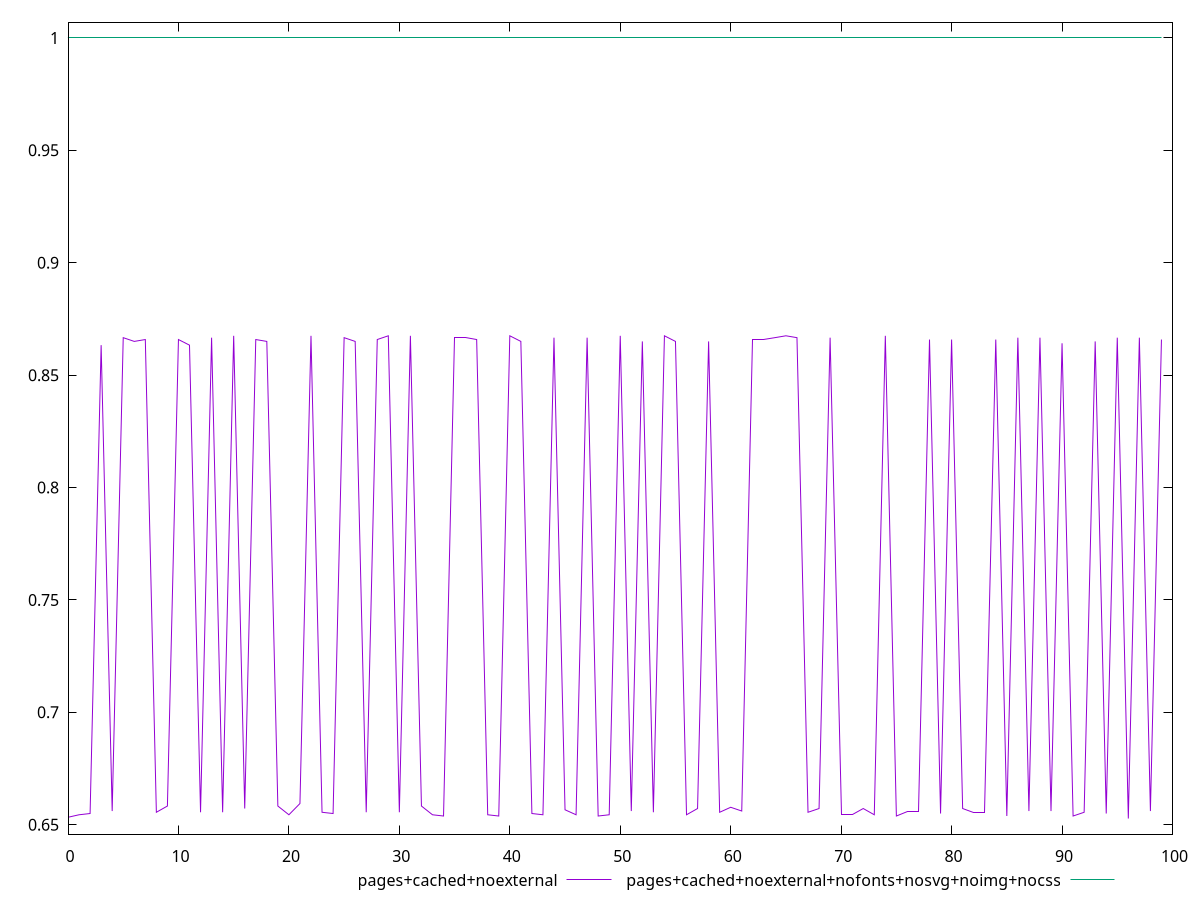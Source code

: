 $_pagesCachedNoexternal <<EOF
0.6533333333333333
0.6544444444444444
0.655
0.8633333333333333
0.6561111111111111
0.8666666666666667
0.865
0.8658333333333333
0.6555555555555556
0.6583333333333333
0.8658333333333333
0.8633333333333333
0.6555555555555556
0.8666666666666667
0.6555555555555556
0.8674999999999999
0.6572222222222223
0.8658333333333333
0.865
0.6583333333333333
0.6544444444444444
0.6594444444444445
0.8674999999999999
0.6555555555555556
0.655
0.8666666666666667
0.865
0.6555555555555556
0.8658333333333333
0.8674999999999999
0.6555555555555556
0.8674999999999999
0.6583333333333333
0.6544444444444444
0.6538888888888889
0.8666666666666667
0.8666666666666667
0.8658333333333333
0.6544444444444444
0.6538888888888889
0.8674999999999999
0.865
0.655
0.6544444444444444
0.8666666666666667
0.6566666666666666
0.6544444444444444
0.8666666666666667
0.6538888888888889
0.6544444444444444
0.8674999999999999
0.6561111111111111
0.865
0.6555555555555556
0.8674999999999999
0.865
0.6544444444444444
0.6572222222222223
0.865
0.6555555555555556
0.6577777777777778
0.6561111111111111
0.8658333333333333
0.8658333333333333
0.8666666666666667
0.8674999999999999
0.8666666666666667
0.6555555555555556
0.6572222222222223
0.8666666666666667
0.6544444444444444
0.6544444444444444
0.6572222222222223
0.6544444444444444
0.8674999999999999
0.6538888888888889
0.6561111111111111
0.6561111111111111
0.8658333333333333
0.655
0.8658333333333333
0.6572222222222223
0.6555555555555556
0.6555555555555556
0.8658333333333333
0.6538888888888889
0.8666666666666667
0.6561111111111111
0.8666666666666667
0.6561111111111111
0.8641666666666666
0.6538888888888889
0.6555555555555556
0.865
0.655
0.8666666666666667
0.6527777777777778
0.8666666666666667
0.6561111111111111
0.8658333333333333
EOF
$_pagesCachedNoexternalNofontsNosvgNoimgNocss <<EOF
1
1
1
1
1
1
1
1
1
1
1
1
1
1
1
1
1
1
1
1
1
1
1
1
1
1
1
1
1
1
1
1
1
1
1
1
1
1
1
1
1
1
1
1
1
1
1
1
1
1
1
1
1
1
1
1
1
1
1
1
1
1
1
1
1
1
1
1
1
1
1
1
1
1
1
1
1
1
1
1
1
1
1
1
1
1
1
1
1
1
1
1
1
1
1
1
1
1
1
1
EOF
set key outside below
set terminal pngcairo
set output "report_00005_2020-11-02T22-26-11.212Z/render-blocking-resources/render-blocking-resources_pages+cached+noexternal_pages+cached+noexternal+nofonts+nosvg+noimg+nocss.png"
set yrange [0.6458333333333334:1.0069444444444444]
plot $_pagesCachedNoexternal title "pages+cached+noexternal" with line ,$_pagesCachedNoexternalNofontsNosvgNoimgNocss title "pages+cached+noexternal+nofonts+nosvg+noimg+nocss" with line ,